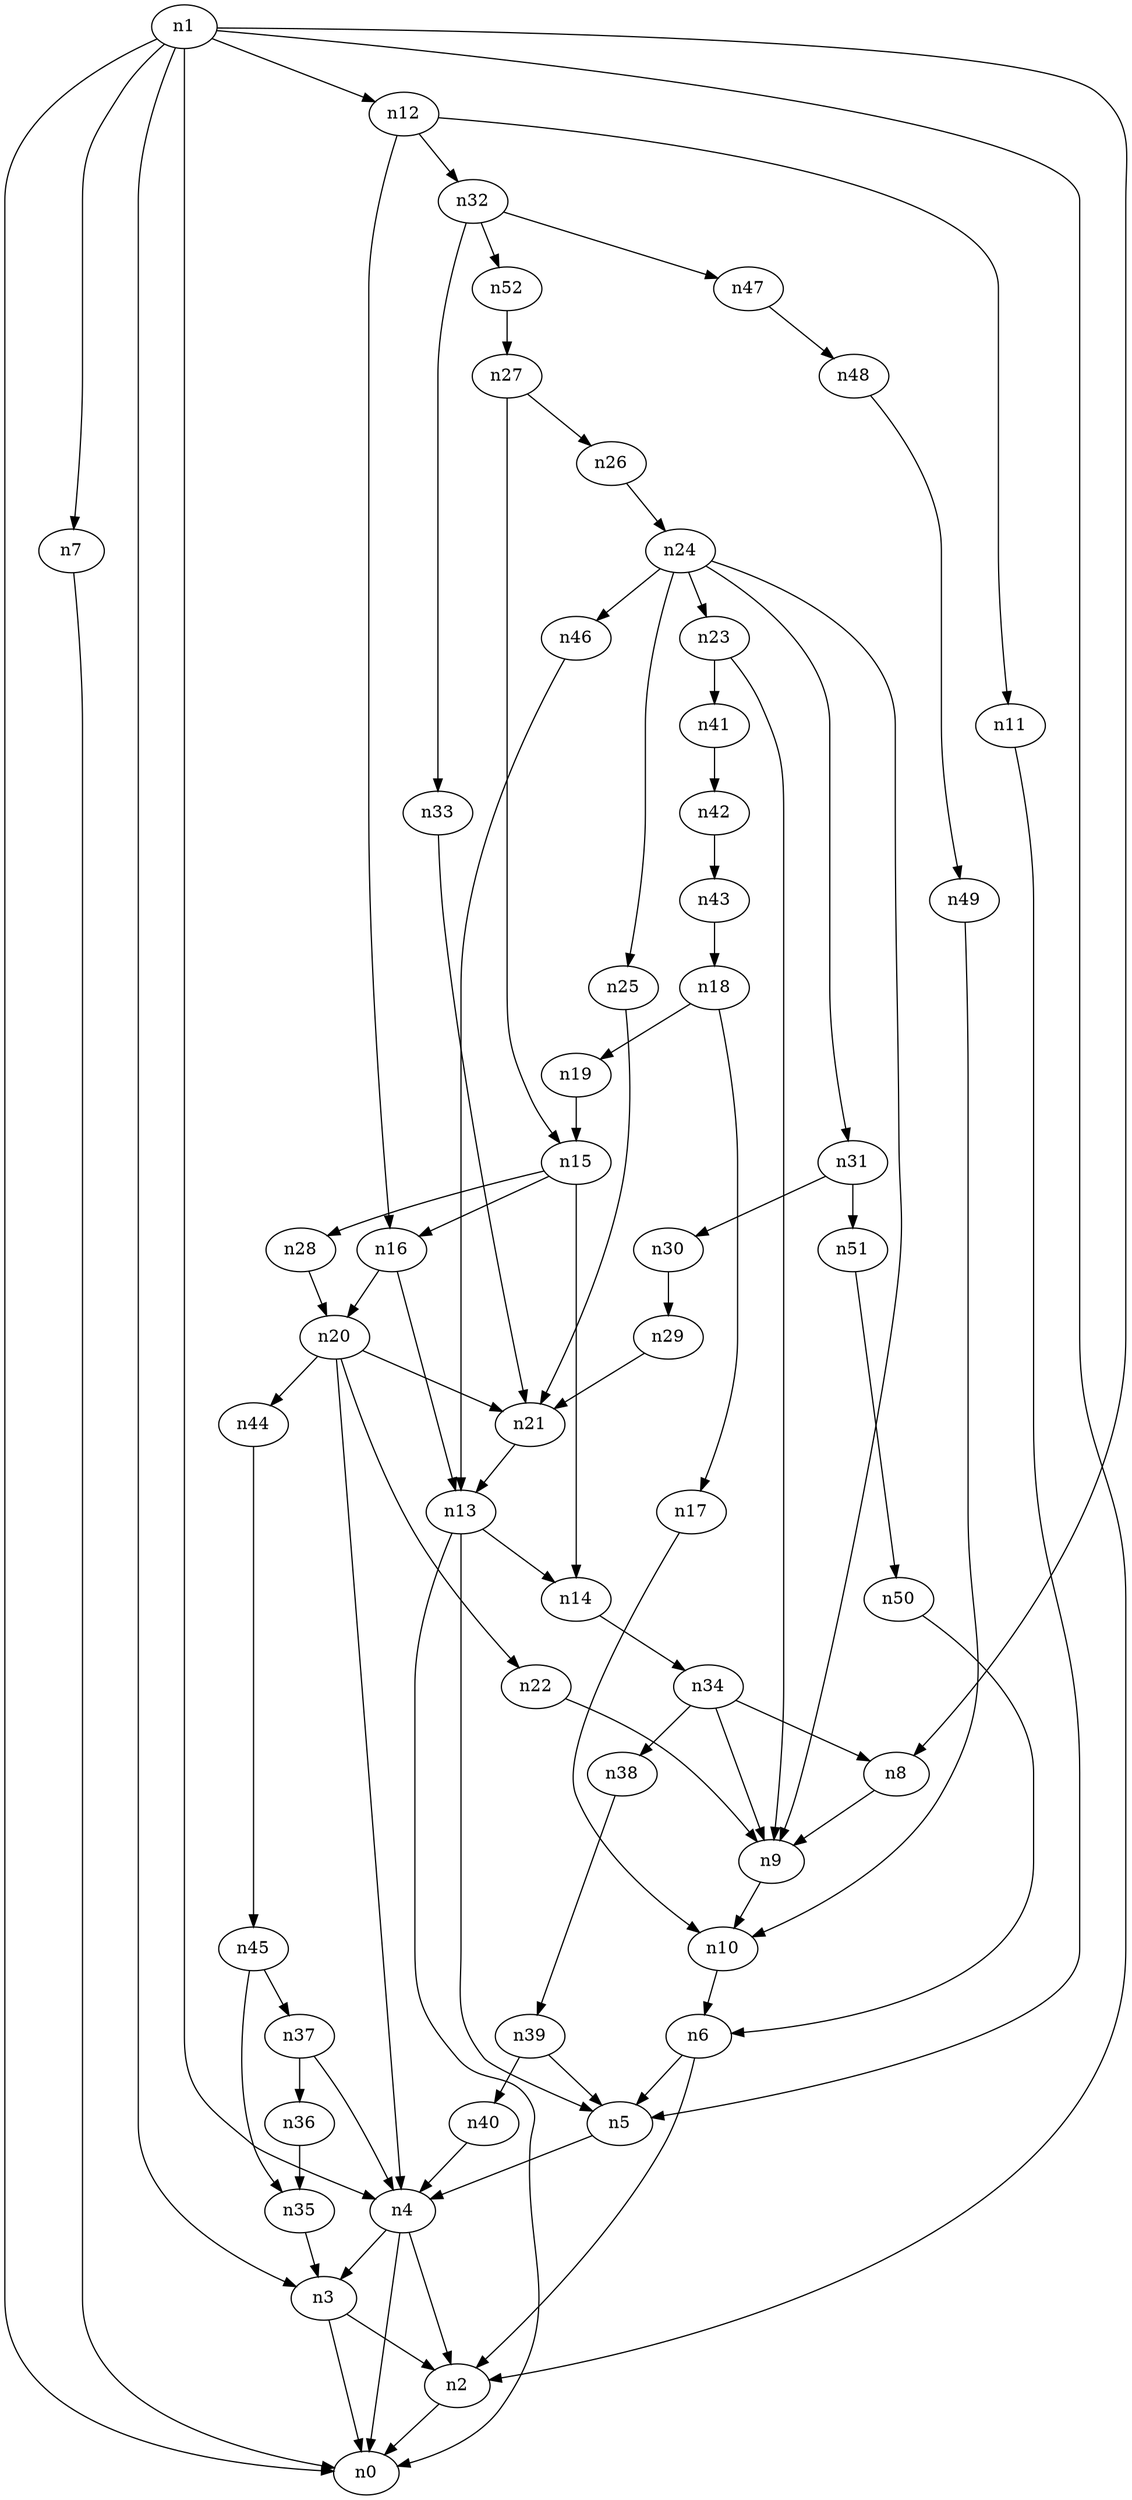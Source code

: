 digraph G {
	n1 -> n0	 [_graphml_id=e0];
	n1 -> n2	 [_graphml_id=e1];
	n1 -> n3	 [_graphml_id=e6];
	n1 -> n4	 [_graphml_id=e9];
	n1 -> n7	 [_graphml_id=e13];
	n1 -> n8	 [_graphml_id=e15];
	n1 -> n12	 [_graphml_id=e21];
	n2 -> n0	 [_graphml_id=e5];
	n3 -> n0	 [_graphml_id=e8];
	n3 -> n2	 [_graphml_id=e2];
	n4 -> n0	 [_graphml_id=e4];
	n4 -> n2	 [_graphml_id=e7];
	n4 -> n3	 [_graphml_id=e3];
	n5 -> n4	 [_graphml_id=e10];
	n6 -> n2	 [_graphml_id=e12];
	n6 -> n5	 [_graphml_id=e11];
	n7 -> n0	 [_graphml_id=e14];
	n8 -> n9	 [_graphml_id=e16];
	n9 -> n10	 [_graphml_id=e17];
	n10 -> n6	 [_graphml_id=e18];
	n11 -> n5	 [_graphml_id=e19];
	n12 -> n11	 [_graphml_id=e20];
	n12 -> n16	 [_graphml_id=e27];
	n12 -> n32	 [_graphml_id=e52];
	n13 -> n0	 [_graphml_id=e22];
	n13 -> n5	 [_graphml_id=e23];
	n13 -> n14	 [_graphml_id=e24];
	n14 -> n34	 [_graphml_id=e56];
	n15 -> n14	 [_graphml_id=e25];
	n15 -> n16	 [_graphml_id=e26];
	n15 -> n28	 [_graphml_id=e45];
	n16 -> n13	 [_graphml_id=e57];
	n16 -> n20	 [_graphml_id=e32];
	n17 -> n10	 [_graphml_id=e28];
	n18 -> n17	 [_graphml_id=e29];
	n18 -> n19	 [_graphml_id=e30];
	n19 -> n15	 [_graphml_id=e31];
	n20 -> n4	 [_graphml_id=e37];
	n20 -> n21	 [_graphml_id=e33];
	n20 -> n22	 [_graphml_id=e36];
	n20 -> n44	 [_graphml_id=e72];
	n21 -> n13	 [_graphml_id=e34];
	n22 -> n9	 [_graphml_id=e35];
	n23 -> n9	 [_graphml_id=e38];
	n23 -> n41	 [_graphml_id=e68];
	n24 -> n9	 [_graphml_id=e47];
	n24 -> n23	 [_graphml_id=e39];
	n24 -> n25	 [_graphml_id=e40];
	n24 -> n31	 [_graphml_id=e51];
	n24 -> n46	 [_graphml_id=e76];
	n25 -> n21	 [_graphml_id=e41];
	n26 -> n24	 [_graphml_id=e42];
	n27 -> n15	 [_graphml_id=e44];
	n27 -> n26	 [_graphml_id=e43];
	n28 -> n20	 [_graphml_id=e46];
	n29 -> n21	 [_graphml_id=e48];
	n30 -> n29	 [_graphml_id=e49];
	n31 -> n30	 [_graphml_id=e50];
	n31 -> n51	 [_graphml_id=e84];
	n32 -> n33	 [_graphml_id=e53];
	n32 -> n47	 [_graphml_id=e78];
	n32 -> n52	 [_graphml_id=e86];
	n33 -> n21	 [_graphml_id=e54];
	n34 -> n8	 [_graphml_id=e67];
	n34 -> n9	 [_graphml_id=e55];
	n34 -> n38	 [_graphml_id=e62];
	n35 -> n3	 [_graphml_id=e58];
	n36 -> n35	 [_graphml_id=e59];
	n37 -> n4	 [_graphml_id=e61];
	n37 -> n36	 [_graphml_id=e60];
	n38 -> n39	 [_graphml_id=e63];
	n39 -> n5	 [_graphml_id=e64];
	n39 -> n40	 [_graphml_id=e65];
	n40 -> n4	 [_graphml_id=e66];
	n41 -> n42	 [_graphml_id=e69];
	n42 -> n43	 [_graphml_id=e70];
	n43 -> n18	 [_graphml_id=e71];
	n44 -> n45	 [_graphml_id=e73];
	n45 -> n35	 [_graphml_id=e77];
	n45 -> n37	 [_graphml_id=e74];
	n46 -> n13	 [_graphml_id=e75];
	n47 -> n48	 [_graphml_id=e79];
	n48 -> n49	 [_graphml_id=e80];
	n49 -> n10	 [_graphml_id=e81];
	n50 -> n6	 [_graphml_id=e82];
	n51 -> n50	 [_graphml_id=e83];
	n52 -> n27	 [_graphml_id=e85];
}
